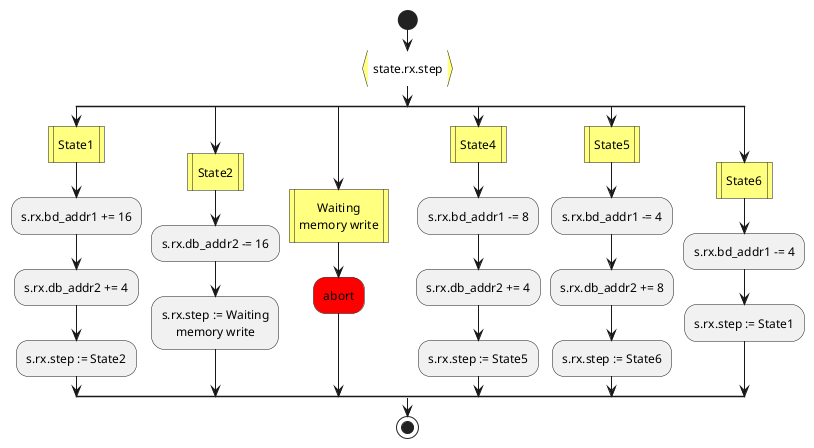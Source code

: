 @startuml alice-bob-alice_autonomous_transitions
skinparam defaultTextAlignment center

start
#ffff80:state.rx.step}
split
#ffff80:State1|
:s.rx.bd_addr1 += 16;
:s.rx.db_addr2 += 4;
:s.rx.step := State2;
split again
#ffff80:State2|
:s.rx.db_addr2 -= 16;
:s.rx.step := Waiting\nmemory write;
split again
#ffff80:Waiting\nmemory write|
#Red:abort;
split again
#ffff80:State4|
:s.rx.bd_addr1 -= 8;
:s.rx.db_addr2 += 4;
:s.rx.step := State5;
split again
#ffff80:State5|
:s.rx.bd_addr1 -= 4;
:s.rx.db_addr2 += 8;
:s.rx.step := State6;
split again
#ffff80:State6|
:s.rx.bd_addr1 -= 4;
:s.rx.step := State1;
end split
stop

@enduml